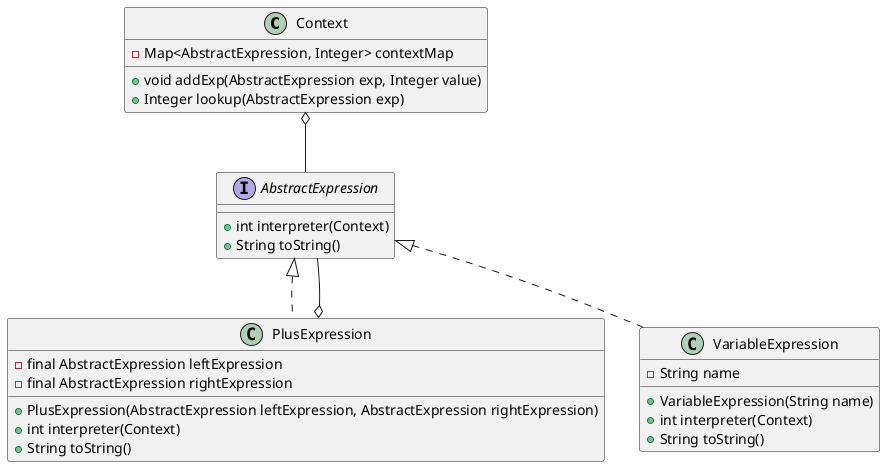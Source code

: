 @startuml

Context o-- AbstractExpression
PlusExpression o-- AbstractExpression

interface AbstractExpression {
  +int interpreter(Context)
  +String toString()
}

class VariableExpression implements AbstractExpression {
  -String name

  +VariableExpression(String name)
  +int interpreter(Context)
  +String toString()
}

class PlusExpression implements AbstractExpression {
  -final AbstractExpression leftExpression
  -final AbstractExpression rightExpression

  +PlusExpression(AbstractExpression leftExpression, AbstractExpression rightExpression)
  +int interpreter(Context)
  +String toString()
}

class Context {
  -Map<AbstractExpression, Integer> contextMap

  +void addExp(AbstractExpression exp, Integer value)
  +Integer lookup(AbstractExpression exp)
}

@enduml